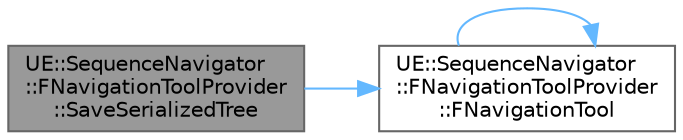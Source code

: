 digraph "UE::SequenceNavigator::FNavigationToolProvider::SaveSerializedTree"
{
 // INTERACTIVE_SVG=YES
 // LATEX_PDF_SIZE
  bgcolor="transparent";
  edge [fontname=Helvetica,fontsize=10,labelfontname=Helvetica,labelfontsize=10];
  node [fontname=Helvetica,fontsize=10,shape=box,height=0.2,width=0.4];
  rankdir="LR";
  Node1 [id="Node000001",label="UE::SequenceNavigator\l::FNavigationToolProvider\l::SaveSerializedTree",height=0.2,width=0.4,color="gray40", fillcolor="grey60", style="filled", fontcolor="black",tooltip=" "];
  Node1 -> Node2 [id="edge1_Node000001_Node000002",color="steelblue1",style="solid",tooltip=" "];
  Node2 [id="Node000002",label="UE::SequenceNavigator\l::FNavigationToolProvider\l::FNavigationTool",height=0.2,width=0.4,color="grey40", fillcolor="white", style="filled",URL="$d7/d95/classUE_1_1SequenceNavigator_1_1FNavigationToolProvider.html#af8ccd8f15d0161fc2cfe89d2225be777",tooltip=" "];
  Node2 -> Node2 [id="edge2_Node000002_Node000002",color="steelblue1",style="solid",tooltip=" "];
}
